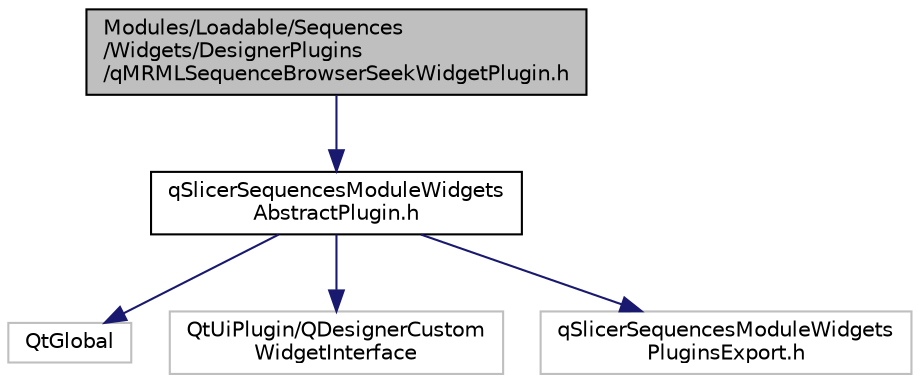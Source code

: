 digraph "Modules/Loadable/Sequences/Widgets/DesignerPlugins/qMRMLSequenceBrowserSeekWidgetPlugin.h"
{
  bgcolor="transparent";
  edge [fontname="Helvetica",fontsize="10",labelfontname="Helvetica",labelfontsize="10"];
  node [fontname="Helvetica",fontsize="10",shape=record];
  Node0 [label="Modules/Loadable/Sequences\l/Widgets/DesignerPlugins\l/qMRMLSequenceBrowserSeekWidgetPlugin.h",height=0.2,width=0.4,color="black", fillcolor="grey75", style="filled", fontcolor="black"];
  Node0 -> Node1 [color="midnightblue",fontsize="10",style="solid",fontname="Helvetica"];
  Node1 [label="qSlicerSequencesModuleWidgets\lAbstractPlugin.h",height=0.2,width=0.4,color="black",URL="$qSlicerSequencesModuleWidgetsAbstractPlugin_8h.html"];
  Node1 -> Node2 [color="midnightblue",fontsize="10",style="solid",fontname="Helvetica"];
  Node2 [label="QtGlobal",height=0.2,width=0.4,color="grey75"];
  Node1 -> Node3 [color="midnightblue",fontsize="10",style="solid",fontname="Helvetica"];
  Node3 [label="QtUiPlugin/QDesignerCustom\lWidgetInterface",height=0.2,width=0.4,color="grey75"];
  Node1 -> Node4 [color="midnightblue",fontsize="10",style="solid",fontname="Helvetica"];
  Node4 [label="qSlicerSequencesModuleWidgets\lPluginsExport.h",height=0.2,width=0.4,color="grey75"];
}
